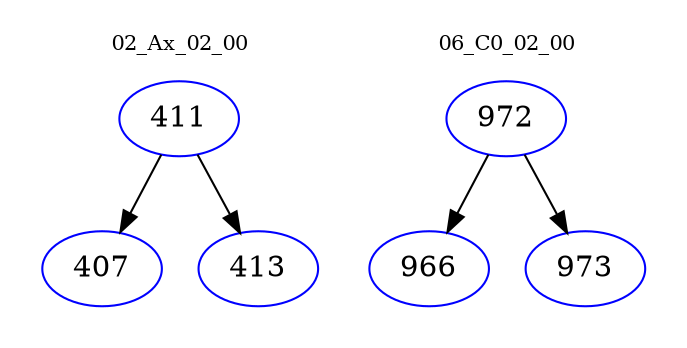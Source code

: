 digraph{
subgraph cluster_0 {
color = white
label = "02_Ax_02_00";
fontsize=10;
T0_411 [label="411", color="blue"]
T0_411 -> T0_407 [color="black"]
T0_407 [label="407", color="blue"]
T0_411 -> T0_413 [color="black"]
T0_413 [label="413", color="blue"]
}
subgraph cluster_1 {
color = white
label = "06_C0_02_00";
fontsize=10;
T1_972 [label="972", color="blue"]
T1_972 -> T1_966 [color="black"]
T1_966 [label="966", color="blue"]
T1_972 -> T1_973 [color="black"]
T1_973 [label="973", color="blue"]
}
}
